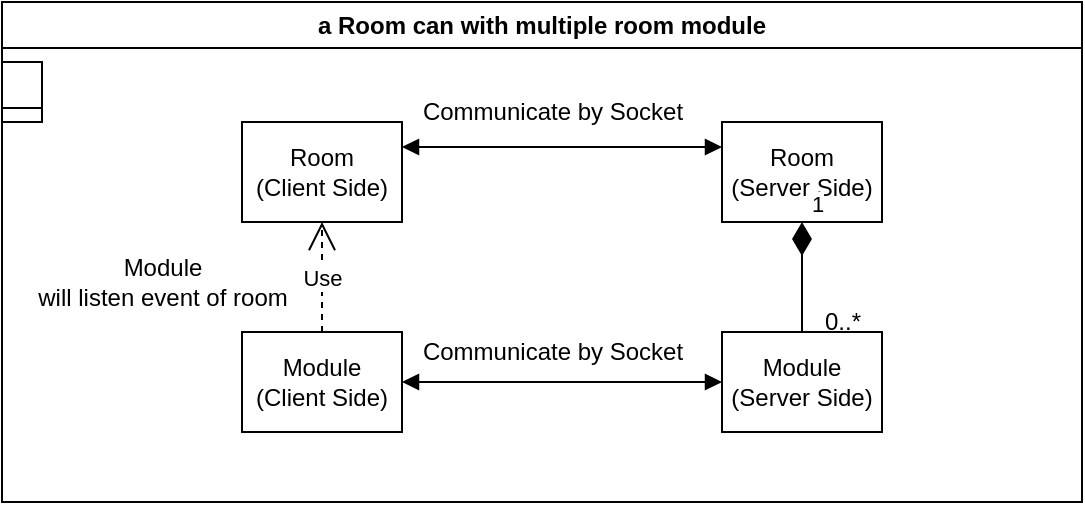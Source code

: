 <mxfile version="21.0.6" type="github">
  <diagram id="C5RBs43oDa-KdzZeNtuy" name="Page-1">
    <mxGraphModel dx="594" dy="1376" grid="1" gridSize="10" guides="1" tooltips="1" connect="1" arrows="1" fold="1" page="1" pageScale="1" pageWidth="827" pageHeight="1169" math="0" shadow="0">
      <root>
        <mxCell id="WIyWlLk6GJQsqaUBKTNV-0" />
        <mxCell id="WIyWlLk6GJQsqaUBKTNV-1" parent="WIyWlLk6GJQsqaUBKTNV-0" />
        <mxCell id="GUdWJ0C-z08-VN44jKsA-12" value="a Room can with multiple room module" style="swimlane;whiteSpace=wrap;html=1;" vertex="1" parent="WIyWlLk6GJQsqaUBKTNV-1">
          <mxGeometry x="130" y="420" width="540" height="250" as="geometry" />
        </mxCell>
        <mxCell id="GUdWJ0C-z08-VN44jKsA-15" value="Room&lt;br&gt;(Client Side)" style="html=1;whiteSpace=wrap;" vertex="1" parent="GUdWJ0C-z08-VN44jKsA-12">
          <mxGeometry x="120" y="60" width="80" height="50" as="geometry" />
        </mxCell>
        <mxCell id="GUdWJ0C-z08-VN44jKsA-24" value="Module&lt;br&gt;(Client Side)" style="html=1;whiteSpace=wrap;" vertex="1" parent="GUdWJ0C-z08-VN44jKsA-12">
          <mxGeometry x="120" y="165" width="80" height="50" as="geometry" />
        </mxCell>
        <mxCell id="GUdWJ0C-z08-VN44jKsA-25" value="Room&lt;br&gt;(Server Side)" style="html=1;whiteSpace=wrap;" vertex="1" parent="GUdWJ0C-z08-VN44jKsA-12">
          <mxGeometry x="360" y="60" width="80" height="50" as="geometry" />
        </mxCell>
        <mxCell id="GUdWJ0C-z08-VN44jKsA-26" value="Module&lt;br&gt;(Server Side)" style="html=1;whiteSpace=wrap;" vertex="1" parent="GUdWJ0C-z08-VN44jKsA-12">
          <mxGeometry x="360" y="165" width="80" height="50" as="geometry" />
        </mxCell>
        <mxCell id="GUdWJ0C-z08-VN44jKsA-30" value="Module&lt;br&gt;will listen event of room" style="text;html=1;align=center;verticalAlign=middle;resizable=0;points=[];autosize=1;strokeColor=none;fillColor=none;" vertex="1" parent="GUdWJ0C-z08-VN44jKsA-12">
          <mxGeometry x="5" y="120" width="150" height="40" as="geometry" />
        </mxCell>
        <mxCell id="GUdWJ0C-z08-VN44jKsA-31" value="" style="endArrow=block;startArrow=block;endFill=1;startFill=1;html=1;rounded=0;exitX=1;exitY=0.25;exitDx=0;exitDy=0;entryX=0;entryY=0.25;entryDx=0;entryDy=0;" edge="1" parent="GUdWJ0C-z08-VN44jKsA-12" source="GUdWJ0C-z08-VN44jKsA-15" target="GUdWJ0C-z08-VN44jKsA-25">
          <mxGeometry width="160" relative="1" as="geometry">
            <mxPoint x="204" y="80" as="sourcePoint" />
            <mxPoint x="364" y="80" as="targetPoint" />
          </mxGeometry>
        </mxCell>
        <mxCell id="GUdWJ0C-z08-VN44jKsA-32" value="Communicate by Socket" style="text;html=1;align=center;verticalAlign=middle;resizable=0;points=[];autosize=1;strokeColor=none;fillColor=none;" vertex="1" parent="GUdWJ0C-z08-VN44jKsA-12">
          <mxGeometry x="200" y="40" width="150" height="30" as="geometry" />
        </mxCell>
        <mxCell id="GUdWJ0C-z08-VN44jKsA-33" value="Use" style="endArrow=open;endSize=12;dashed=1;html=1;rounded=0;exitX=0.5;exitY=0;exitDx=0;exitDy=0;entryX=0.5;entryY=1;entryDx=0;entryDy=0;" edge="1" parent="GUdWJ0C-z08-VN44jKsA-12" source="GUdWJ0C-z08-VN44jKsA-24" target="GUdWJ0C-z08-VN44jKsA-15">
          <mxGeometry width="160" relative="1" as="geometry">
            <mxPoint x="200" y="-50" as="sourcePoint" />
            <mxPoint x="360" y="-50" as="targetPoint" />
          </mxGeometry>
        </mxCell>
        <mxCell id="GUdWJ0C-z08-VN44jKsA-34" value="" style="endArrow=block;startArrow=block;endFill=1;startFill=1;html=1;rounded=0;exitX=1;exitY=0.5;exitDx=0;exitDy=0;entryX=0;entryY=0.5;entryDx=0;entryDy=0;" edge="1" parent="GUdWJ0C-z08-VN44jKsA-12" source="GUdWJ0C-z08-VN44jKsA-24" target="GUdWJ0C-z08-VN44jKsA-26">
          <mxGeometry width="160" relative="1" as="geometry">
            <mxPoint x="220" y="200" as="sourcePoint" />
            <mxPoint x="380" y="200" as="targetPoint" />
          </mxGeometry>
        </mxCell>
        <mxCell id="GUdWJ0C-z08-VN44jKsA-35" value="Communicate by Socket" style="text;html=1;align=center;verticalAlign=middle;resizable=0;points=[];autosize=1;strokeColor=none;fillColor=none;" vertex="1" parent="GUdWJ0C-z08-VN44jKsA-12">
          <mxGeometry x="200" y="160" width="150" height="30" as="geometry" />
        </mxCell>
        <mxCell id="GUdWJ0C-z08-VN44jKsA-38" value="1" style="endArrow=none;html=1;endSize=12;startArrow=diamondThin;startSize=14;startFill=1;edgeStyle=orthogonalEdgeStyle;align=left;verticalAlign=bottom;rounded=0;exitX=0.5;exitY=1;exitDx=0;exitDy=0;entryX=0.5;entryY=0;entryDx=0;entryDy=0;endFill=0;" edge="1" parent="GUdWJ0C-z08-VN44jKsA-12" source="GUdWJ0C-z08-VN44jKsA-25" target="GUdWJ0C-z08-VN44jKsA-26">
          <mxGeometry x="-1" y="3" relative="1" as="geometry">
            <mxPoint x="200" y="-50" as="sourcePoint" />
            <mxPoint x="360" y="-50" as="targetPoint" />
          </mxGeometry>
        </mxCell>
        <mxCell id="GUdWJ0C-z08-VN44jKsA-11" value="" style="swimlane;whiteSpace=wrap;html=1;startSize=23;" vertex="1" collapsed="1" parent="GUdWJ0C-z08-VN44jKsA-12">
          <mxGeometry y="30" width="20" height="30" as="geometry">
            <mxRectangle x="130" y="80" width="540" height="200" as="alternateBounds" />
          </mxGeometry>
        </mxCell>
        <mxCell id="GUdWJ0C-z08-VN44jKsA-0" value="UI frontend" style="html=1;whiteSpace=wrap;" vertex="1" parent="GUdWJ0C-z08-VN44jKsA-11">
          <mxGeometry x="5" y="75" width="110" height="50" as="geometry" />
        </mxCell>
        <mxCell id="GUdWJ0C-z08-VN44jKsA-3" style="edgeStyle=orthogonalEdgeStyle;rounded=0;orthogonalLoop=1;jettySize=auto;html=1;exitX=0;exitY=0.25;exitDx=0;exitDy=0;entryX=1;entryY=0.25;entryDx=0;entryDy=0;" edge="1" parent="GUdWJ0C-z08-VN44jKsA-11" source="GUdWJ0C-z08-VN44jKsA-1" target="GUdWJ0C-z08-VN44jKsA-0">
          <mxGeometry relative="1" as="geometry" />
        </mxCell>
        <mxCell id="GUdWJ0C-z08-VN44jKsA-1" value="Application frontend" style="html=1;whiteSpace=wrap;" vertex="1" parent="GUdWJ0C-z08-VN44jKsA-11">
          <mxGeometry x="195" y="75" width="130" height="50" as="geometry" />
        </mxCell>
        <mxCell id="GUdWJ0C-z08-VN44jKsA-4" style="edgeStyle=orthogonalEdgeStyle;rounded=0;orthogonalLoop=1;jettySize=auto;html=1;exitX=1;exitY=0.75;exitDx=0;exitDy=0;entryX=0;entryY=0.75;entryDx=0;entryDy=0;" edge="1" parent="GUdWJ0C-z08-VN44jKsA-11" source="GUdWJ0C-z08-VN44jKsA-0" target="GUdWJ0C-z08-VN44jKsA-1">
          <mxGeometry relative="1" as="geometry" />
        </mxCell>
        <mxCell id="GUdWJ0C-z08-VN44jKsA-6" style="edgeStyle=orthogonalEdgeStyle;rounded=0;orthogonalLoop=1;jettySize=auto;html=1;exitX=0;exitY=0.75;exitDx=0;exitDy=0;entryX=1;entryY=0.75;entryDx=0;entryDy=0;" edge="1" parent="GUdWJ0C-z08-VN44jKsA-11" source="GUdWJ0C-z08-VN44jKsA-2" target="GUdWJ0C-z08-VN44jKsA-1">
          <mxGeometry relative="1" as="geometry" />
        </mxCell>
        <mxCell id="GUdWJ0C-z08-VN44jKsA-2" value="Application backend" style="html=1;whiteSpace=wrap;" vertex="1" parent="GUdWJ0C-z08-VN44jKsA-11">
          <mxGeometry x="405" y="75" width="130" height="50" as="geometry" />
        </mxCell>
        <mxCell id="GUdWJ0C-z08-VN44jKsA-5" style="edgeStyle=orthogonalEdgeStyle;rounded=0;orthogonalLoop=1;jettySize=auto;html=1;exitX=1;exitY=0.25;exitDx=0;exitDy=0;entryX=0;entryY=0.25;entryDx=0;entryDy=0;" edge="1" parent="GUdWJ0C-z08-VN44jKsA-11" source="GUdWJ0C-z08-VN44jKsA-1" target="GUdWJ0C-z08-VN44jKsA-2">
          <mxGeometry relative="1" as="geometry" />
        </mxCell>
        <mxCell id="GUdWJ0C-z08-VN44jKsA-7" value="Socket/REST API" style="text;html=1;align=center;verticalAlign=middle;resizable=0;points=[];autosize=1;strokeColor=none;fillColor=none;" vertex="1" parent="GUdWJ0C-z08-VN44jKsA-11">
          <mxGeometry x="305" y="50" width="120" height="30" as="geometry" />
        </mxCell>
        <mxCell id="GUdWJ0C-z08-VN44jKsA-8" value="Socket/REST API" style="text;html=1;align=center;verticalAlign=middle;resizable=0;points=[];autosize=1;strokeColor=none;fillColor=none;" vertex="1" parent="GUdWJ0C-z08-VN44jKsA-11">
          <mxGeometry x="305" y="125" width="120" height="30" as="geometry" />
        </mxCell>
        <mxCell id="GUdWJ0C-z08-VN44jKsA-9" value="Event Call" style="text;html=1;align=center;verticalAlign=middle;resizable=0;points=[];autosize=1;strokeColor=none;fillColor=none;" vertex="1" parent="GUdWJ0C-z08-VN44jKsA-11">
          <mxGeometry x="115" y="45" width="80" height="30" as="geometry" />
        </mxCell>
        <mxCell id="GUdWJ0C-z08-VN44jKsA-10" value="API" style="text;html=1;align=center;verticalAlign=middle;resizable=0;points=[];autosize=1;strokeColor=none;fillColor=none;" vertex="1" parent="GUdWJ0C-z08-VN44jKsA-11">
          <mxGeometry x="135" y="125" width="40" height="30" as="geometry" />
        </mxCell>
        <mxCell id="GUdWJ0C-z08-VN44jKsA-39" value="0..*" style="text;html=1;align=center;verticalAlign=middle;resizable=0;points=[];autosize=1;strokeColor=none;fillColor=none;" vertex="1" parent="WIyWlLk6GJQsqaUBKTNV-1">
          <mxGeometry x="530" y="565" width="40" height="30" as="geometry" />
        </mxCell>
      </root>
    </mxGraphModel>
  </diagram>
</mxfile>
